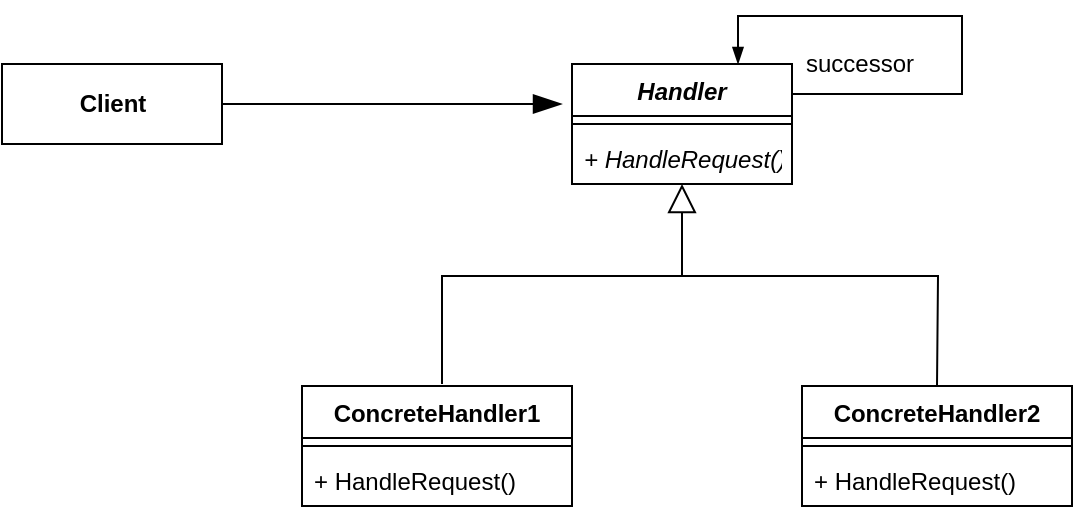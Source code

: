 <mxfile version="12.0.0" type="device" pages="1"><diagram id="bxR4yLjX8zE9Ck2vVnwT" name="Page-1"><mxGraphModel dx="1347" dy="774" grid="1" gridSize="10" guides="1" tooltips="1" connect="1" arrows="1" fold="1" page="1" pageScale="1" pageWidth="1654" pageHeight="1169" math="0" shadow="0"><root><mxCell id="0"/><mxCell id="1" parent="0"/><mxCell id="P4_tjuF_Fyv9hzRBsq0e-20" value="Handler" style="swimlane;fontStyle=3;align=center;verticalAlign=top;childLayout=stackLayout;horizontal=1;startSize=26;horizontalStack=0;resizeParent=1;resizeParentMax=0;resizeLast=0;collapsible=1;marginBottom=0;" vertex="1" parent="1"><mxGeometry x="705" y="114" width="110" height="60" as="geometry"/></mxCell><mxCell id="P4_tjuF_Fyv9hzRBsq0e-22" value="" style="line;strokeWidth=1;fillColor=none;align=left;verticalAlign=middle;spacingTop=-1;spacingLeft=3;spacingRight=3;rotatable=0;labelPosition=right;points=[];portConstraint=eastwest;" vertex="1" parent="P4_tjuF_Fyv9hzRBsq0e-20"><mxGeometry y="26" width="110" height="8" as="geometry"/></mxCell><mxCell id="P4_tjuF_Fyv9hzRBsq0e-23" value="+ HandleRequest()" style="text;strokeColor=none;fillColor=none;align=left;verticalAlign=top;spacingLeft=4;spacingRight=4;overflow=hidden;rotatable=0;points=[[0,0.5],[1,0.5]];portConstraint=eastwest;fontStyle=2" vertex="1" parent="P4_tjuF_Fyv9hzRBsq0e-20"><mxGeometry y="34" width="110" height="26" as="geometry"/></mxCell><mxCell id="P4_tjuF_Fyv9hzRBsq0e-30" value="&lt;b&gt;Client&lt;/b&gt;" style="html=1;strokeColor=#000000;" vertex="1" parent="1"><mxGeometry x="420" y="114" width="110" height="40" as="geometry"/></mxCell><mxCell id="P4_tjuF_Fyv9hzRBsq0e-36" value="" style="endArrow=blockThin;endFill=1;endSize=12;html=1;exitX=1;exitY=0.5;exitDx=0;exitDy=0;strokeColor=#000000;" edge="1" parent="1" source="P4_tjuF_Fyv9hzRBsq0e-30"><mxGeometry width="160" relative="1" as="geometry"><mxPoint x="624" y="490" as="sourcePoint"/><mxPoint x="700" y="134" as="targetPoint"/></mxGeometry></mxCell><mxCell id="P4_tjuF_Fyv9hzRBsq0e-47" value="ConcreteHandler1" style="swimlane;fontStyle=1;align=center;verticalAlign=top;childLayout=stackLayout;horizontal=1;startSize=26;horizontalStack=0;resizeParent=1;resizeParentMax=0;resizeLast=0;collapsible=1;marginBottom=0;" vertex="1" parent="1"><mxGeometry x="570" y="275" width="135" height="60" as="geometry"/></mxCell><mxCell id="P4_tjuF_Fyv9hzRBsq0e-48" value="" style="line;strokeWidth=1;fillColor=none;align=left;verticalAlign=middle;spacingTop=-1;spacingLeft=3;spacingRight=3;rotatable=0;labelPosition=right;points=[];portConstraint=eastwest;" vertex="1" parent="P4_tjuF_Fyv9hzRBsq0e-47"><mxGeometry y="26" width="135" height="8" as="geometry"/></mxCell><mxCell id="P4_tjuF_Fyv9hzRBsq0e-49" value="+ HandleRequest()" style="text;strokeColor=none;fillColor=none;align=left;verticalAlign=top;spacingLeft=4;spacingRight=4;overflow=hidden;rotatable=0;points=[[0,0.5],[1,0.5]];portConstraint=eastwest;fontStyle=0" vertex="1" parent="P4_tjuF_Fyv9hzRBsq0e-47"><mxGeometry y="34" width="135" height="26" as="geometry"/></mxCell><mxCell id="P4_tjuF_Fyv9hzRBsq0e-53" value="" style="endArrow=block;endFill=0;endSize=12;html=1;rounded=0;" edge="1" parent="1"><mxGeometry width="160" relative="1" as="geometry"><mxPoint x="640" y="274" as="sourcePoint"/><mxPoint x="760" y="174" as="targetPoint"/><Array as="points"><mxPoint x="640" y="220"/><mxPoint x="760" y="220"/></Array></mxGeometry></mxCell><mxCell id="P4_tjuF_Fyv9hzRBsq0e-71" style="edgeStyle=none;rounded=0;orthogonalLoop=1;jettySize=auto;html=1;exitX=0.5;exitY=0;exitDx=0;exitDy=0;startArrow=none;startFill=0;endArrow=none;endFill=0;strokeColor=#000000;" edge="1" parent="1" source="P4_tjuF_Fyv9hzRBsq0e-68"><mxGeometry relative="1" as="geometry"><mxPoint x="760" y="220" as="targetPoint"/><Array as="points"><mxPoint x="888" y="220"/></Array></mxGeometry></mxCell><mxCell id="P4_tjuF_Fyv9hzRBsq0e-68" value="ConcreteHandler2" style="swimlane;fontStyle=1;align=center;verticalAlign=top;childLayout=stackLayout;horizontal=1;startSize=26;horizontalStack=0;resizeParent=1;resizeParentMax=0;resizeLast=0;collapsible=1;marginBottom=0;" vertex="1" parent="1"><mxGeometry x="820" y="275" width="135" height="60" as="geometry"/></mxCell><mxCell id="P4_tjuF_Fyv9hzRBsq0e-69" value="" style="line;strokeWidth=1;fillColor=none;align=left;verticalAlign=middle;spacingTop=-1;spacingLeft=3;spacingRight=3;rotatable=0;labelPosition=right;points=[];portConstraint=eastwest;" vertex="1" parent="P4_tjuF_Fyv9hzRBsq0e-68"><mxGeometry y="26" width="135" height="8" as="geometry"/></mxCell><mxCell id="P4_tjuF_Fyv9hzRBsq0e-70" value="+ HandleRequest()" style="text;strokeColor=none;fillColor=none;align=left;verticalAlign=top;spacingLeft=4;spacingRight=4;overflow=hidden;rotatable=0;points=[[0,0.5],[1,0.5]];portConstraint=eastwest;fontStyle=0" vertex="1" parent="P4_tjuF_Fyv9hzRBsq0e-68"><mxGeometry y="34" width="135" height="26" as="geometry"/></mxCell><mxCell id="P4_tjuF_Fyv9hzRBsq0e-72" style="edgeStyle=none;rounded=0;orthogonalLoop=1;jettySize=auto;html=1;exitX=1;exitY=0.25;exitDx=0;exitDy=0;startArrow=none;startFill=0;endArrow=blockThin;endFill=1;strokeColor=#000000;" edge="1" parent="1" source="P4_tjuF_Fyv9hzRBsq0e-20"><mxGeometry relative="1" as="geometry"><mxPoint x="788" y="114" as="targetPoint"/><Array as="points"><mxPoint x="900" y="129"/><mxPoint x="900" y="90"/><mxPoint x="788" y="90"/></Array></mxGeometry></mxCell><mxCell id="P4_tjuF_Fyv9hzRBsq0e-73" value="successor" style="text;html=1;resizable=0;points=[];autosize=1;align=left;verticalAlign=top;spacingTop=-4;" vertex="1" parent="1"><mxGeometry x="820" y="104" width="70" height="20" as="geometry"/></mxCell></root></mxGraphModel></diagram></mxfile>